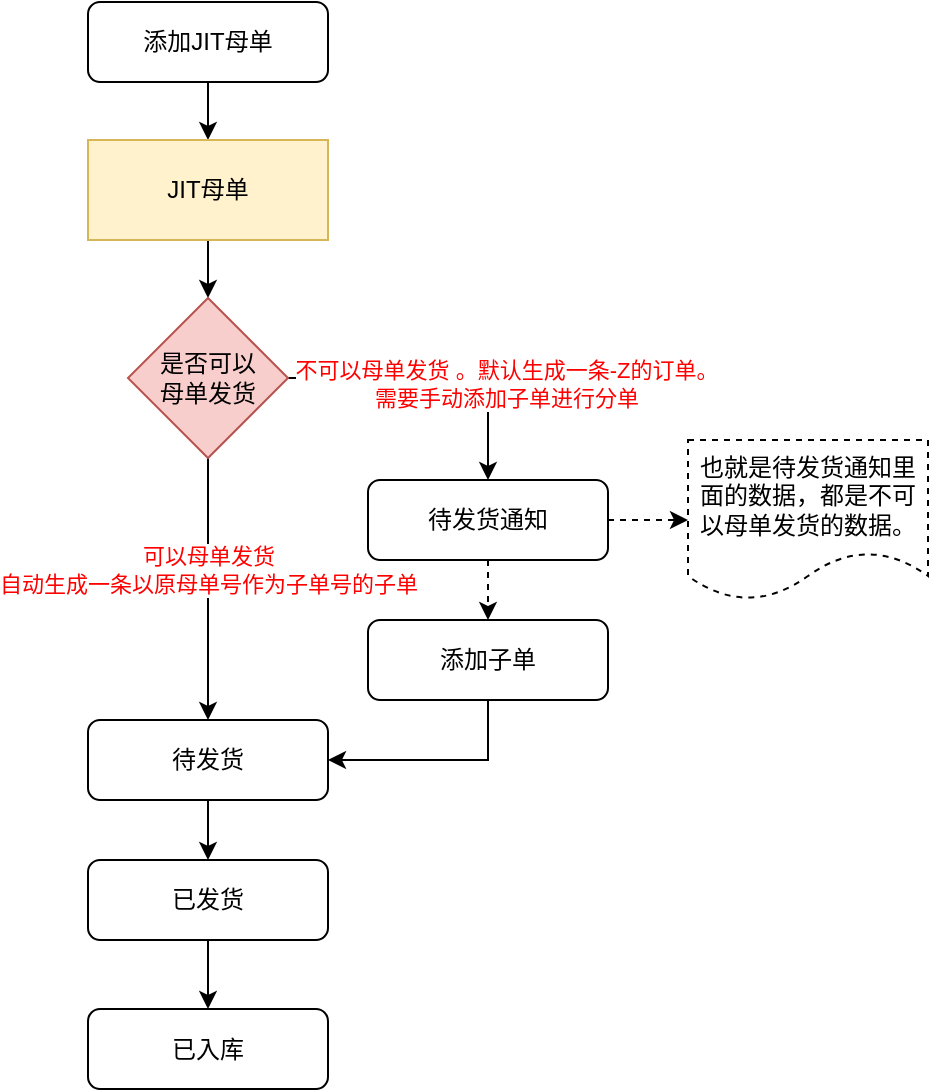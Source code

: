 <mxfile version="21.7.5" type="github">
  <diagram name="第 1 页" id="2XJFGIt8u6yxU4nk4Md5">
    <mxGraphModel dx="1066" dy="667" grid="0" gridSize="10" guides="1" tooltips="1" connect="1" arrows="1" fold="1" page="1" pageScale="1" pageWidth="827" pageHeight="1169" math="0" shadow="0">
      <root>
        <mxCell id="0" />
        <mxCell id="1" parent="0" />
        <mxCell id="p8huIDkQVehPPqhvglfI-12" style="edgeStyle=orthogonalEdgeStyle;rounded=0;orthogonalLoop=1;jettySize=auto;html=1;exitX=0.5;exitY=1;exitDx=0;exitDy=0;entryX=0.5;entryY=0;entryDx=0;entryDy=0;" edge="1" parent="1" source="p8huIDkQVehPPqhvglfI-13" target="p8huIDkQVehPPqhvglfI-14">
          <mxGeometry relative="1" as="geometry" />
        </mxCell>
        <mxCell id="p8huIDkQVehPPqhvglfI-13" value="添加JIT母单" style="rounded=1;whiteSpace=wrap;html=1;fontSize=12;glass=0;strokeWidth=1;shadow=0;" vertex="1" parent="1">
          <mxGeometry x="300" y="41" width="120" height="40" as="geometry" />
        </mxCell>
        <mxCell id="p8huIDkQVehPPqhvglfI-16" style="edgeStyle=orthogonalEdgeStyle;rounded=0;orthogonalLoop=1;jettySize=auto;html=1;exitX=0.5;exitY=1;exitDx=0;exitDy=0;entryX=0.5;entryY=0;entryDx=0;entryDy=0;" edge="1" parent="1" source="p8huIDkQVehPPqhvglfI-14" target="p8huIDkQVehPPqhvglfI-15">
          <mxGeometry relative="1" as="geometry" />
        </mxCell>
        <mxCell id="p8huIDkQVehPPqhvglfI-14" value="JIT母单" style="rounded=0;whiteSpace=wrap;html=1;fillColor=#fff2cc;strokeColor=#d6b656;" vertex="1" parent="1">
          <mxGeometry x="300" y="110" width="120" height="50" as="geometry" />
        </mxCell>
        <mxCell id="p8huIDkQVehPPqhvglfI-19" style="edgeStyle=orthogonalEdgeStyle;rounded=0;orthogonalLoop=1;jettySize=auto;html=1;exitX=0.5;exitY=1;exitDx=0;exitDy=0;entryX=0.5;entryY=0;entryDx=0;entryDy=0;" edge="1" parent="1" source="p8huIDkQVehPPqhvglfI-15" target="p8huIDkQVehPPqhvglfI-17">
          <mxGeometry relative="1" as="geometry">
            <Array as="points">
              <mxPoint x="360" y="340" />
              <mxPoint x="360" y="340" />
            </Array>
          </mxGeometry>
        </mxCell>
        <mxCell id="p8huIDkQVehPPqhvglfI-21" value="可以母单发货&lt;br&gt;自动生成一条以原母单号作为子单号的子单" style="edgeLabel;html=1;align=center;verticalAlign=middle;resizable=0;points=[];fontColor=#FF0000;" vertex="1" connectable="0" parent="p8huIDkQVehPPqhvglfI-19">
          <mxGeometry x="0.024" y="2" relative="1" as="geometry">
            <mxPoint x="-2" y="-11" as="offset" />
          </mxGeometry>
        </mxCell>
        <mxCell id="p8huIDkQVehPPqhvglfI-20" style="edgeStyle=orthogonalEdgeStyle;rounded=0;orthogonalLoop=1;jettySize=auto;html=1;exitX=1;exitY=0.5;exitDx=0;exitDy=0;entryX=0.5;entryY=0;entryDx=0;entryDy=0;" edge="1" parent="1" source="p8huIDkQVehPPqhvglfI-15" target="p8huIDkQVehPPqhvglfI-18">
          <mxGeometry relative="1" as="geometry" />
        </mxCell>
        <mxCell id="p8huIDkQVehPPqhvglfI-22" value="不可以母单发货 。默认生成一条-Z的订单。&lt;br&gt;需要手动添加子单进行分单" style="edgeLabel;html=1;align=center;verticalAlign=middle;resizable=0;points=[];fontColor=#FF0000;" vertex="1" connectable="0" parent="p8huIDkQVehPPqhvglfI-20">
          <mxGeometry x="-0.038" y="1" relative="1" as="geometry">
            <mxPoint x="36" y="4" as="offset" />
          </mxGeometry>
        </mxCell>
        <mxCell id="p8huIDkQVehPPqhvglfI-15" value="是否可以&lt;br&gt;母单发货" style="rhombus;whiteSpace=wrap;html=1;fillColor=#f8cecc;strokeColor=#b85450;" vertex="1" parent="1">
          <mxGeometry x="320" y="189" width="80" height="80" as="geometry" />
        </mxCell>
        <mxCell id="p8huIDkQVehPPqhvglfI-25" style="edgeStyle=orthogonalEdgeStyle;rounded=0;orthogonalLoop=1;jettySize=auto;html=1;exitX=0.5;exitY=1;exitDx=0;exitDy=0;entryX=0.5;entryY=0;entryDx=0;entryDy=0;" edge="1" parent="1" source="p8huIDkQVehPPqhvglfI-17" target="p8huIDkQVehPPqhvglfI-23">
          <mxGeometry relative="1" as="geometry" />
        </mxCell>
        <mxCell id="p8huIDkQVehPPqhvglfI-17" value="待发货" style="rounded=1;whiteSpace=wrap;html=1;fontSize=12;glass=0;strokeWidth=1;shadow=0;" vertex="1" parent="1">
          <mxGeometry x="300" y="400" width="120" height="40" as="geometry" />
        </mxCell>
        <mxCell id="p8huIDkQVehPPqhvglfI-28" style="edgeStyle=orthogonalEdgeStyle;rounded=0;orthogonalLoop=1;jettySize=auto;html=1;exitX=0.5;exitY=1;exitDx=0;exitDy=0;entryX=0.5;entryY=0;entryDx=0;entryDy=0;dashed=1;" edge="1" parent="1" source="p8huIDkQVehPPqhvglfI-18" target="p8huIDkQVehPPqhvglfI-27">
          <mxGeometry relative="1" as="geometry" />
        </mxCell>
        <mxCell id="p8huIDkQVehPPqhvglfI-32" style="edgeStyle=orthogonalEdgeStyle;rounded=0;orthogonalLoop=1;jettySize=auto;html=1;exitX=1;exitY=0.5;exitDx=0;exitDy=0;entryX=0;entryY=0.5;entryDx=0;entryDy=0;dashed=1;" edge="1" parent="1" source="p8huIDkQVehPPqhvglfI-18" target="p8huIDkQVehPPqhvglfI-30">
          <mxGeometry relative="1" as="geometry" />
        </mxCell>
        <mxCell id="p8huIDkQVehPPqhvglfI-18" value="待发货通知" style="rounded=1;whiteSpace=wrap;html=1;fontSize=12;glass=0;strokeWidth=1;shadow=0;" vertex="1" parent="1">
          <mxGeometry x="440" y="280" width="120" height="40" as="geometry" />
        </mxCell>
        <mxCell id="p8huIDkQVehPPqhvglfI-26" style="edgeStyle=orthogonalEdgeStyle;rounded=0;orthogonalLoop=1;jettySize=auto;html=1;exitX=0.5;exitY=1;exitDx=0;exitDy=0;entryX=0.5;entryY=0;entryDx=0;entryDy=0;" edge="1" parent="1" source="p8huIDkQVehPPqhvglfI-23" target="p8huIDkQVehPPqhvglfI-24">
          <mxGeometry relative="1" as="geometry" />
        </mxCell>
        <mxCell id="p8huIDkQVehPPqhvglfI-23" value="已发货" style="rounded=1;whiteSpace=wrap;html=1;fontSize=12;glass=0;strokeWidth=1;shadow=0;" vertex="1" parent="1">
          <mxGeometry x="300" y="470" width="120" height="40" as="geometry" />
        </mxCell>
        <mxCell id="p8huIDkQVehPPqhvglfI-24" value="已入库" style="rounded=1;whiteSpace=wrap;html=1;fontSize=12;glass=0;strokeWidth=1;shadow=0;" vertex="1" parent="1">
          <mxGeometry x="300" y="544.5" width="120" height="40" as="geometry" />
        </mxCell>
        <mxCell id="p8huIDkQVehPPqhvglfI-29" style="edgeStyle=orthogonalEdgeStyle;rounded=0;orthogonalLoop=1;jettySize=auto;html=1;exitX=0.5;exitY=1;exitDx=0;exitDy=0;entryX=1;entryY=0.5;entryDx=0;entryDy=0;" edge="1" parent="1" source="p8huIDkQVehPPqhvglfI-27" target="p8huIDkQVehPPqhvglfI-17">
          <mxGeometry relative="1" as="geometry" />
        </mxCell>
        <mxCell id="p8huIDkQVehPPqhvglfI-27" value="添加子单" style="rounded=1;whiteSpace=wrap;html=1;fontSize=12;glass=0;strokeWidth=1;shadow=0;" vertex="1" parent="1">
          <mxGeometry x="440" y="350" width="120" height="40" as="geometry" />
        </mxCell>
        <mxCell id="p8huIDkQVehPPqhvglfI-30" value="也就是待发货通知里面的数据，都是不可以母单发货的数据。" style="shape=document;whiteSpace=wrap;html=1;boundedLbl=1;dashed=1;" vertex="1" parent="1">
          <mxGeometry x="600" y="260" width="120" height="80" as="geometry" />
        </mxCell>
      </root>
    </mxGraphModel>
  </diagram>
</mxfile>
